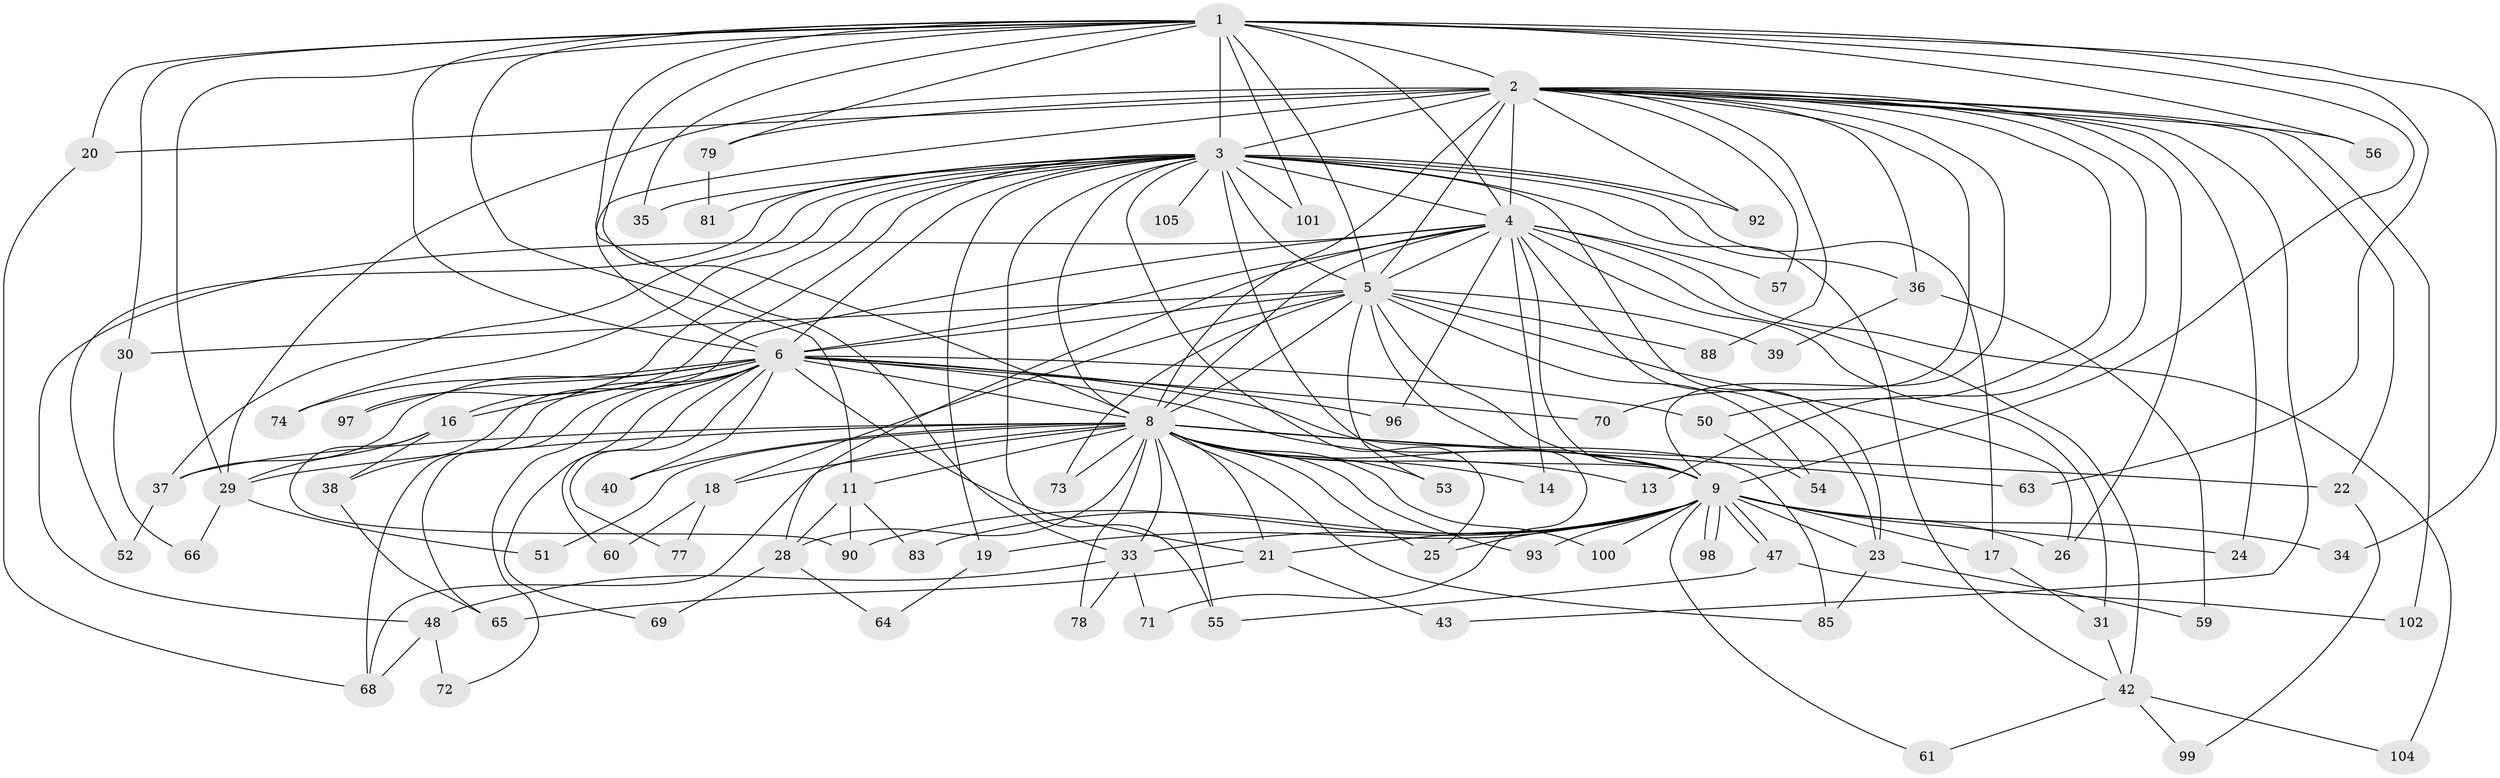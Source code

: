 // Generated by graph-tools (version 1.1) at 2025/23/03/03/25 07:23:43]
// undirected, 79 vertices, 185 edges
graph export_dot {
graph [start="1"]
  node [color=gray90,style=filled];
  1 [super="+27"];
  2 [super="+7"];
  3 [super="+10"];
  4 [super="+75"];
  5 [super="+12"];
  6 [super="+15"];
  8 [super="+89"];
  9 [super="+67"];
  11 [super="+106"];
  13;
  14;
  16 [super="+82"];
  17;
  18 [super="+76"];
  19;
  20;
  21 [super="+45"];
  22 [super="+94"];
  23 [super="+44"];
  24;
  25 [super="+32"];
  26 [super="+62"];
  28 [super="+46"];
  29 [super="+41"];
  30;
  31;
  33 [super="+58"];
  34;
  35;
  36;
  37 [super="+95"];
  38;
  39;
  40;
  42 [super="+49"];
  43;
  47 [super="+86"];
  48 [super="+91"];
  50;
  51;
  52;
  53;
  54;
  55 [super="+84"];
  56;
  57;
  59;
  60;
  61;
  63;
  64;
  65 [super="+80"];
  66;
  68 [super="+87"];
  69;
  70;
  71;
  72;
  73;
  74;
  77;
  78;
  79;
  81;
  83;
  85 [super="+103"];
  88;
  90;
  92;
  93;
  96;
  97;
  98;
  99;
  100;
  101;
  102;
  104;
  105;
  1 -- 2 [weight=2];
  1 -- 3 [weight=3];
  1 -- 4;
  1 -- 5;
  1 -- 6;
  1 -- 8;
  1 -- 9;
  1 -- 11;
  1 -- 20;
  1 -- 29;
  1 -- 34;
  1 -- 56;
  1 -- 63;
  1 -- 79;
  1 -- 101;
  1 -- 33;
  1 -- 35;
  1 -- 30;
  2 -- 3 [weight=4];
  2 -- 4 [weight=2];
  2 -- 5 [weight=3];
  2 -- 6 [weight=2];
  2 -- 8 [weight=2];
  2 -- 9 [weight=2];
  2 -- 24;
  2 -- 57;
  2 -- 92;
  2 -- 102;
  2 -- 70;
  2 -- 13;
  2 -- 79;
  2 -- 20;
  2 -- 22;
  2 -- 88;
  2 -- 26;
  2 -- 29;
  2 -- 36;
  2 -- 43;
  2 -- 50;
  2 -- 56;
  3 -- 4 [weight=2];
  3 -- 5 [weight=2];
  3 -- 6 [weight=2];
  3 -- 8 [weight=2];
  3 -- 9 [weight=2];
  3 -- 17;
  3 -- 19;
  3 -- 23;
  3 -- 35;
  3 -- 81;
  3 -- 92;
  3 -- 101;
  3 -- 97;
  3 -- 36;
  3 -- 37;
  3 -- 105;
  3 -- 42;
  3 -- 74;
  3 -- 16;
  3 -- 52;
  3 -- 55;
  3 -- 25;
  4 -- 5;
  4 -- 6;
  4 -- 8;
  4 -- 9 [weight=2];
  4 -- 14;
  4 -- 28;
  4 -- 31;
  4 -- 38;
  4 -- 48;
  4 -- 57;
  4 -- 96;
  4 -- 104;
  4 -- 23;
  4 -- 42;
  5 -- 6;
  5 -- 8;
  5 -- 9;
  5 -- 18 [weight=2];
  5 -- 26;
  5 -- 30;
  5 -- 39;
  5 -- 53;
  5 -- 54;
  5 -- 71;
  5 -- 73;
  5 -- 88;
  6 -- 8;
  6 -- 9 [weight=3];
  6 -- 16;
  6 -- 21 [weight=2];
  6 -- 40;
  6 -- 60;
  6 -- 69;
  6 -- 70;
  6 -- 72;
  6 -- 77;
  6 -- 85;
  6 -- 96;
  6 -- 97;
  6 -- 50;
  6 -- 68;
  6 -- 37;
  6 -- 74;
  6 -- 65;
  8 -- 9;
  8 -- 11;
  8 -- 13;
  8 -- 14;
  8 -- 18;
  8 -- 22 [weight=2];
  8 -- 25;
  8 -- 37;
  8 -- 40;
  8 -- 51;
  8 -- 53;
  8 -- 63;
  8 -- 73;
  8 -- 78;
  8 -- 100;
  8 -- 68;
  8 -- 93;
  8 -- 21;
  8 -- 29;
  8 -- 28;
  8 -- 85;
  8 -- 55;
  8 -- 33;
  9 -- 17;
  9 -- 19;
  9 -- 21;
  9 -- 23;
  9 -- 24;
  9 -- 25;
  9 -- 33;
  9 -- 34;
  9 -- 47 [weight=2];
  9 -- 47;
  9 -- 61;
  9 -- 83;
  9 -- 90;
  9 -- 93;
  9 -- 98;
  9 -- 98;
  9 -- 100;
  9 -- 26;
  11 -- 28;
  11 -- 83;
  11 -- 90;
  16 -- 38;
  16 -- 90;
  16 -- 29;
  17 -- 31;
  18 -- 60;
  18 -- 77;
  19 -- 64;
  20 -- 68;
  21 -- 43;
  21 -- 65;
  22 -- 99;
  23 -- 59;
  23 -- 85;
  28 -- 64;
  28 -- 69;
  29 -- 51;
  29 -- 66;
  30 -- 66;
  31 -- 42;
  33 -- 48;
  33 -- 71;
  33 -- 78;
  36 -- 39;
  36 -- 59;
  37 -- 52;
  38 -- 65;
  42 -- 61;
  42 -- 104;
  42 -- 99;
  47 -- 55;
  47 -- 102;
  48 -- 72;
  48 -- 68;
  50 -- 54;
  79 -- 81;
}
